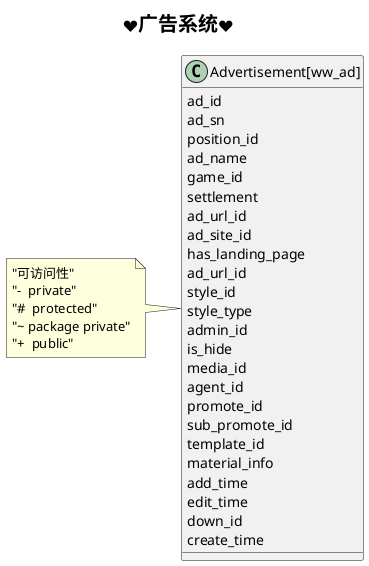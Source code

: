 @startuml Main
title: <size:20><&heart>广告系统<&heart></size>
class Advertisement[ww_ad] {
    ad_id
    ad_sn
    position_id
    ad_name
    game_id
    settlement
    ad_url_id
    ad_site_id
    has_landing_page
    ad_url_id
    style_id
    style_type
    admin_id
    is_hide
    media_id
    agent_id
    promote_id
    sub_promote_id
    template_id
    material_info
    add_time
    edit_time
    down_id
    create_time
}

note left
    "可访问性"
    "-  private"
    "#  protected"
    "~ package private"
    "+  public"
end note
@enduml